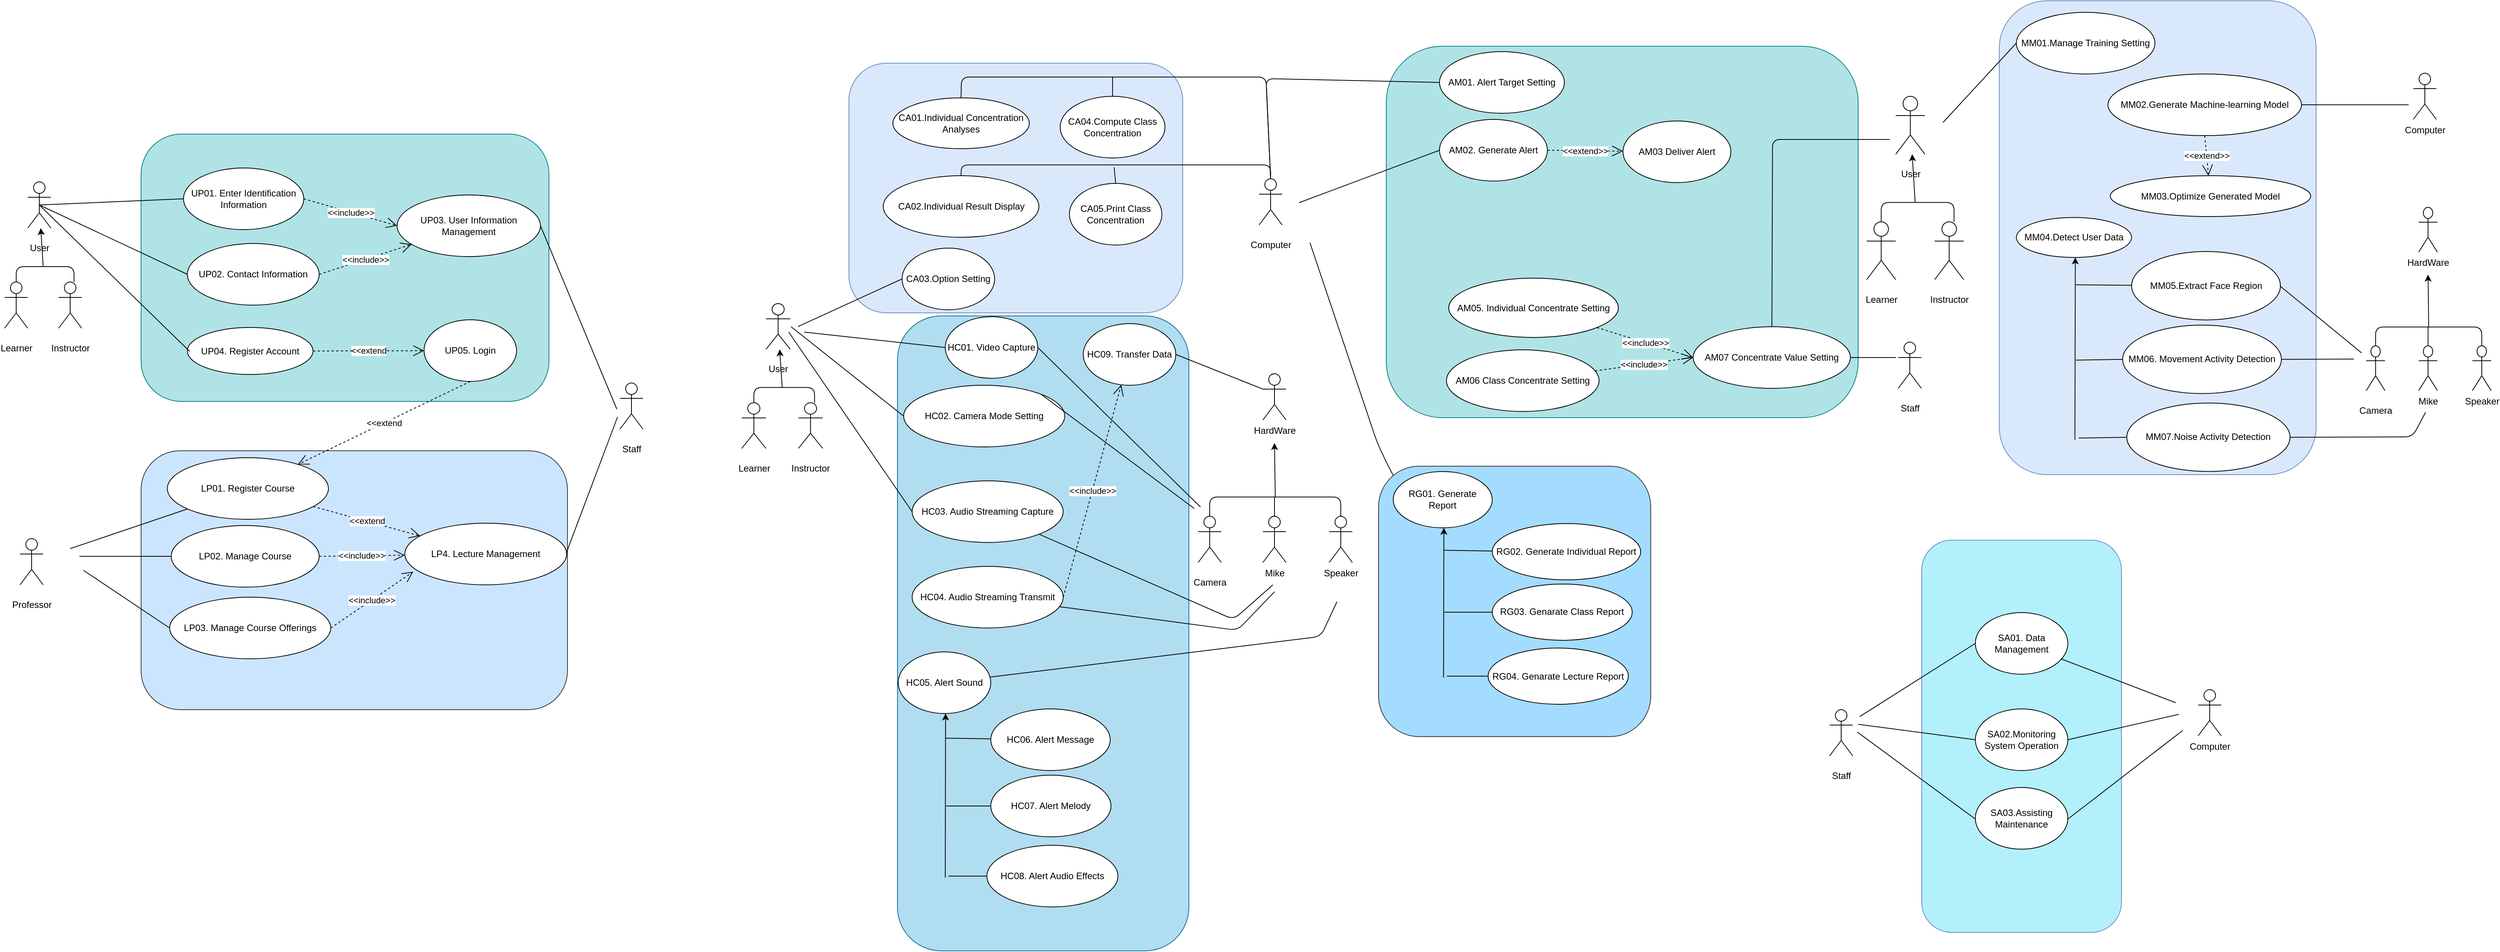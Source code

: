 <mxfile version="13.7.3" type="github">
  <diagram name="Page-1" id="2uesMoYBQppb85EzikAu">
    <mxGraphModel dx="1822" dy="1162" grid="0" gridSize="10" guides="1" tooltips="1" connect="1" arrows="1" fold="1" page="0" pageScale="1" pageWidth="827" pageHeight="1169" background="#ffffff" math="0" shadow="0">
      <root>
        <mxCell id="0" />
        <mxCell id="1" parent="0" />
        <mxCell id="w20aldvowWxWnugQQkji-21" value="" style="rounded=1;whiteSpace=wrap;html=1;strokeColor=#6c8ebf;fillColor=#B2F0FC;" parent="1" vertex="1">
          <mxGeometry x="2308.5" y="637" width="259" height="509" as="geometry" />
        </mxCell>
        <mxCell id="01HrcIv9IHzVNZrcpmlx-238" value="" style="rounded=1;whiteSpace=wrap;html=1;fillColor=#cce5ff;strokeColor=#36393d;" parent="1" vertex="1">
          <mxGeometry x="-1" y="521" width="553" height="336" as="geometry" />
        </mxCell>
        <mxCell id="01HrcIv9IHzVNZrcpmlx-237" value="" style="rounded=1;whiteSpace=wrap;html=1;fillColor=#b0e3e6;strokeColor=#0e8088;" parent="1" vertex="1">
          <mxGeometry x="-1" y="110" width="529" height="347" as="geometry" />
        </mxCell>
        <mxCell id="01HrcIv9IHzVNZrcpmlx-190" value="" style="rounded=1;whiteSpace=wrap;html=1;fillColor=#b0e3e6;strokeColor=#0e8088;" parent="1" vertex="1">
          <mxGeometry x="1614" y="-4" width="612" height="482" as="geometry" />
        </mxCell>
        <mxCell id="01HrcIv9IHzVNZrcpmlx-131" value="" style="rounded=1;whiteSpace=wrap;html=1;fillColor=#b1ddf0;strokeColor=#10739e;" parent="1" vertex="1">
          <mxGeometry x="980" y="346" width="378" height="824" as="geometry" />
        </mxCell>
        <mxCell id="01HrcIv9IHzVNZrcpmlx-130" value="" style="rounded=1;whiteSpace=wrap;html=1;fillColor=#dae8fc;strokeColor=#6c8ebf;" parent="1" vertex="1">
          <mxGeometry x="917" y="18" width="433" height="324" as="geometry" />
        </mxCell>
        <mxCell id="01HrcIv9IHzVNZrcpmlx-50" value="" style="group" parent="1" vertex="1" connectable="0">
          <mxGeometry x="-178" y="172" width="100" height="190" as="geometry" />
        </mxCell>
        <mxCell id="01HrcIv9IHzVNZrcpmlx-3" value="&lt;p&gt;Learner&lt;/p&gt;" style="shape=umlActor;verticalLabelPosition=bottom;verticalAlign=top;html=1;outlineConnect=0;" parent="01HrcIv9IHzVNZrcpmlx-50" vertex="1">
          <mxGeometry y="130" width="30" height="60" as="geometry" />
        </mxCell>
        <mxCell id="01HrcIv9IHzVNZrcpmlx-4" value="&lt;p&gt;Instructor&lt;/p&gt;" style="shape=umlActor;verticalLabelPosition=bottom;verticalAlign=top;html=1;outlineConnect=0;" parent="01HrcIv9IHzVNZrcpmlx-50" vertex="1">
          <mxGeometry x="70" y="130" width="30" height="60" as="geometry" />
        </mxCell>
        <mxCell id="01HrcIv9IHzVNZrcpmlx-43" value="&lt;p&gt;User&lt;br&gt;&lt;/p&gt;" style="shape=umlActor;verticalLabelPosition=bottom;verticalAlign=top;html=1;outlineConnect=0;" parent="01HrcIv9IHzVNZrcpmlx-50" vertex="1">
          <mxGeometry x="30" width="30" height="60" as="geometry" />
        </mxCell>
        <mxCell id="01HrcIv9IHzVNZrcpmlx-44" value="" style="endArrow=none;html=1;exitX=0.5;exitY=0;exitDx=0;exitDy=0;exitPerimeter=0;" parent="01HrcIv9IHzVNZrcpmlx-50" source="01HrcIv9IHzVNZrcpmlx-3" edge="1">
          <mxGeometry width="50" height="50" relative="1" as="geometry">
            <mxPoint x="340" y="190" as="sourcePoint" />
            <mxPoint x="90" y="130" as="targetPoint" />
            <Array as="points">
              <mxPoint x="15" y="110" />
              <mxPoint x="90" y="110" />
            </Array>
          </mxGeometry>
        </mxCell>
        <mxCell id="01HrcIv9IHzVNZrcpmlx-45" value="" style="endArrow=classic;html=1;" parent="01HrcIv9IHzVNZrcpmlx-50" target="01HrcIv9IHzVNZrcpmlx-43" edge="1">
          <mxGeometry width="50" height="50" relative="1" as="geometry">
            <mxPoint x="50" y="110" as="sourcePoint" />
            <mxPoint x="60" y="70" as="targetPoint" />
          </mxGeometry>
        </mxCell>
        <mxCell id="01HrcIv9IHzVNZrcpmlx-52" value="UP01. Enter Identification Information" style="ellipse;whiteSpace=wrap;html=1;" parent="1" vertex="1">
          <mxGeometry x="54" y="154" width="156" height="80" as="geometry" />
        </mxCell>
        <mxCell id="01HrcIv9IHzVNZrcpmlx-53" value="" style="endArrow=none;html=1;entryX=0;entryY=0.5;entryDx=0;entryDy=0;exitX=0.5;exitY=0.5;exitDx=0;exitDy=0;exitPerimeter=0;" parent="1" source="01HrcIv9IHzVNZrcpmlx-43" target="01HrcIv9IHzVNZrcpmlx-52" edge="1">
          <mxGeometry width="50" height="50" relative="1" as="geometry">
            <mxPoint x="-127" y="202" as="sourcePoint" />
            <mxPoint x="253" y="365" as="targetPoint" />
          </mxGeometry>
        </mxCell>
        <mxCell id="01HrcIv9IHzVNZrcpmlx-54" value="UP02. Contact Information" style="ellipse;whiteSpace=wrap;html=1;" parent="1" vertex="1">
          <mxGeometry x="59" y="252" width="171" height="80" as="geometry" />
        </mxCell>
        <mxCell id="01HrcIv9IHzVNZrcpmlx-55" value="UP04. Register Account" style="ellipse;whiteSpace=wrap;html=1;" parent="1" vertex="1">
          <mxGeometry x="59" y="361" width="163" height="61" as="geometry" />
        </mxCell>
        <mxCell id="01HrcIv9IHzVNZrcpmlx-56" value="UP03. User Information Management" style="ellipse;whiteSpace=wrap;html=1;" parent="1" vertex="1">
          <mxGeometry x="331" y="189" width="186" height="80" as="geometry" />
        </mxCell>
        <mxCell id="01HrcIv9IHzVNZrcpmlx-58" value="&amp;lt;&amp;lt;include&amp;gt;&amp;gt;" style="endArrow=open;endSize=12;dashed=1;html=1;entryX=0;entryY=0.5;entryDx=0;entryDy=0;exitX=1;exitY=0.5;exitDx=0;exitDy=0;" parent="1" source="01HrcIv9IHzVNZrcpmlx-52" target="01HrcIv9IHzVNZrcpmlx-56" edge="1">
          <mxGeometry width="160" relative="1" as="geometry">
            <mxPoint x="215" y="217" as="sourcePoint" />
            <mxPoint x="262" y="330" as="targetPoint" />
          </mxGeometry>
        </mxCell>
        <mxCell id="01HrcIv9IHzVNZrcpmlx-60" value="&amp;lt;&amp;lt;include&amp;gt;&amp;gt;" style="endArrow=open;endSize=12;dashed=1;html=1;exitX=1;exitY=0.5;exitDx=0;exitDy=0;" parent="1" source="01HrcIv9IHzVNZrcpmlx-54" target="01HrcIv9IHzVNZrcpmlx-56" edge="1">
          <mxGeometry width="160" relative="1" as="geometry">
            <mxPoint x="235" y="237" as="sourcePoint" />
            <mxPoint x="308" y="309" as="targetPoint" />
          </mxGeometry>
        </mxCell>
        <mxCell id="01HrcIv9IHzVNZrcpmlx-61" value="" style="endArrow=none;html=1;entryX=0;entryY=0.5;entryDx=0;entryDy=0;exitX=0.5;exitY=0.5;exitDx=0;exitDy=0;exitPerimeter=0;" parent="1" source="01HrcIv9IHzVNZrcpmlx-43" target="01HrcIv9IHzVNZrcpmlx-54" edge="1">
          <mxGeometry width="50" height="50" relative="1" as="geometry">
            <mxPoint x="-86" y="223" as="sourcePoint" />
            <mxPoint x="64" y="204" as="targetPoint" />
          </mxGeometry>
        </mxCell>
        <mxCell id="01HrcIv9IHzVNZrcpmlx-62" value="" style="endArrow=none;html=1;" parent="1" edge="1">
          <mxGeometry width="50" height="50" relative="1" as="geometry">
            <mxPoint x="-133" y="202" as="sourcePoint" />
            <mxPoint x="62" y="392" as="targetPoint" />
          </mxGeometry>
        </mxCell>
        <mxCell id="01HrcIv9IHzVNZrcpmlx-63" value="LP01. Register Course" style="ellipse;whiteSpace=wrap;html=1;" parent="1" vertex="1">
          <mxGeometry x="33" y="530" width="209" height="80" as="geometry" />
        </mxCell>
        <mxCell id="01HrcIv9IHzVNZrcpmlx-64" value="" style="endArrow=none;html=1;" parent="1" target="01HrcIv9IHzVNZrcpmlx-63" edge="1">
          <mxGeometry width="50" height="50" relative="1" as="geometry">
            <mxPoint x="-93" y="648" as="sourcePoint" />
            <mxPoint x="253" y="365" as="targetPoint" />
          </mxGeometry>
        </mxCell>
        <mxCell id="01HrcIv9IHzVNZrcpmlx-65" value="LP02. Manage Course" style="ellipse;whiteSpace=wrap;html=1;" parent="1" vertex="1">
          <mxGeometry x="38" y="618" width="192" height="80" as="geometry" />
        </mxCell>
        <mxCell id="01HrcIv9IHzVNZrcpmlx-66" value="LP03. Manage Course Offerings" style="ellipse;whiteSpace=wrap;html=1;" parent="1" vertex="1">
          <mxGeometry x="36" y="711" width="209" height="80" as="geometry" />
        </mxCell>
        <mxCell id="01HrcIv9IHzVNZrcpmlx-67" value="LP4. Lecture Management" style="ellipse;whiteSpace=wrap;html=1;" parent="1" vertex="1">
          <mxGeometry x="341" y="615" width="210" height="80" as="geometry" />
        </mxCell>
        <mxCell id="01HrcIv9IHzVNZrcpmlx-70" value="&amp;lt;&amp;lt;include&amp;gt;&amp;gt;" style="endArrow=open;endSize=12;dashed=1;html=1;exitX=1;exitY=0.5;exitDx=0;exitDy=0;" parent="1" source="01HrcIv9IHzVNZrcpmlx-65" target="01HrcIv9IHzVNZrcpmlx-67" edge="1">
          <mxGeometry width="160" relative="1" as="geometry">
            <mxPoint x="252" y="580" as="sourcePoint" />
            <mxPoint x="337.386" y="629.559" as="targetPoint" />
          </mxGeometry>
        </mxCell>
        <mxCell id="01HrcIv9IHzVNZrcpmlx-71" value="&amp;lt;&amp;lt;include&amp;gt;&amp;gt;" style="endArrow=open;endSize=12;dashed=1;html=1;exitX=1;exitY=0.5;exitDx=0;exitDy=0;entryX=0.052;entryY=0.788;entryDx=0;entryDy=0;entryPerimeter=0;" parent="1" source="01HrcIv9IHzVNZrcpmlx-66" target="01HrcIv9IHzVNZrcpmlx-67" edge="1">
          <mxGeometry width="160" relative="1" as="geometry">
            <mxPoint x="240" y="668" as="sourcePoint" />
            <mxPoint x="290.374" y="666.375" as="targetPoint" />
          </mxGeometry>
        </mxCell>
        <mxCell id="01HrcIv9IHzVNZrcpmlx-72" value="" style="endArrow=none;html=1;entryX=0;entryY=0.5;entryDx=0;entryDy=0;" parent="1" target="01HrcIv9IHzVNZrcpmlx-65" edge="1">
          <mxGeometry width="50" height="50" relative="1" as="geometry">
            <mxPoint x="-81" y="658" as="sourcePoint" />
            <mxPoint x="111.245" y="542.484" as="targetPoint" />
          </mxGeometry>
        </mxCell>
        <mxCell id="01HrcIv9IHzVNZrcpmlx-73" value="" style="endArrow=none;html=1;entryX=0;entryY=0.5;entryDx=0;entryDy=0;" parent="1" target="01HrcIv9IHzVNZrcpmlx-66" edge="1">
          <mxGeometry width="50" height="50" relative="1" as="geometry">
            <mxPoint x="-76" y="676" as="sourcePoint" />
            <mxPoint x="48" y="668" as="targetPoint" />
          </mxGeometry>
        </mxCell>
        <mxCell id="01HrcIv9IHzVNZrcpmlx-75" value="HC01. Video Capture" style="ellipse;whiteSpace=wrap;html=1;" parent="1" vertex="1">
          <mxGeometry x="1042" y="347" width="120" height="80" as="geometry" />
        </mxCell>
        <mxCell id="01HrcIv9IHzVNZrcpmlx-76" value="HC02. Camera Mode Setting" style="ellipse;whiteSpace=wrap;html=1;" parent="1" vertex="1">
          <mxGeometry x="988" y="436" width="209" height="80" as="geometry" />
        </mxCell>
        <mxCell id="01HrcIv9IHzVNZrcpmlx-77" value="" style="endArrow=none;html=1;exitX=1;exitY=0.5;exitDx=0;exitDy=0;" parent="1" source="01HrcIv9IHzVNZrcpmlx-75" edge="1">
          <mxGeometry width="50" height="50" relative="1" as="geometry">
            <mxPoint x="767" y="543" as="sourcePoint" />
            <mxPoint x="1373" y="594" as="targetPoint" />
          </mxGeometry>
        </mxCell>
        <mxCell id="01HrcIv9IHzVNZrcpmlx-78" value="" style="endArrow=none;html=1;exitX=0;exitY=0.5;exitDx=0;exitDy=0;" parent="1" source="01HrcIv9IHzVNZrcpmlx-76" edge="1">
          <mxGeometry width="50" height="50" relative="1" as="geometry">
            <mxPoint x="1347" y="632.85" as="sourcePoint" />
            <mxPoint x="842" y="360" as="targetPoint" />
          </mxGeometry>
        </mxCell>
        <mxCell id="01HrcIv9IHzVNZrcpmlx-79" value="HC03. Audio Streaming Capture" style="ellipse;whiteSpace=wrap;html=1;" parent="1" vertex="1">
          <mxGeometry x="999" y="560" width="196" height="80" as="geometry" />
        </mxCell>
        <mxCell id="01HrcIv9IHzVNZrcpmlx-80" value="HC04. Audio Streaming Transmit" style="ellipse;whiteSpace=wrap;html=1;" parent="1" vertex="1">
          <mxGeometry x="999" y="671" width="196" height="80" as="geometry" />
        </mxCell>
        <mxCell id="01HrcIv9IHzVNZrcpmlx-81" value="" style="endArrow=none;html=1;" parent="1" source="01HrcIv9IHzVNZrcpmlx-79" edge="1">
          <mxGeometry width="50" height="50" relative="1" as="geometry">
            <mxPoint x="767" y="543" as="sourcePoint" />
            <mxPoint x="1467" y="695" as="targetPoint" />
            <Array as="points">
              <mxPoint x="1416" y="740" />
            </Array>
          </mxGeometry>
        </mxCell>
        <mxCell id="01HrcIv9IHzVNZrcpmlx-82" value="" style="endArrow=none;html=1;" parent="1" source="01HrcIv9IHzVNZrcpmlx-80" edge="1">
          <mxGeometry width="50" height="50" relative="1" as="geometry">
            <mxPoint x="767" y="543" as="sourcePoint" />
            <mxPoint x="1469" y="704" as="targetPoint" />
            <Array as="points">
              <mxPoint x="1421" y="754" />
            </Array>
          </mxGeometry>
        </mxCell>
        <mxCell id="01HrcIv9IHzVNZrcpmlx-92" value="" style="group" parent="1" vertex="1" connectable="0">
          <mxGeometry x="981" y="782" width="285" height="331" as="geometry" />
        </mxCell>
        <mxCell id="01HrcIv9IHzVNZrcpmlx-83" value="HC06. Alert Message" style="ellipse;whiteSpace=wrap;html=1;" parent="01HrcIv9IHzVNZrcpmlx-92" vertex="1">
          <mxGeometry x="120" y="74" width="155" height="80" as="geometry" />
        </mxCell>
        <mxCell id="01HrcIv9IHzVNZrcpmlx-84" value="HC07. Alert Melody" style="ellipse;whiteSpace=wrap;html=1;" parent="01HrcIv9IHzVNZrcpmlx-92" vertex="1">
          <mxGeometry x="120" y="160" width="156" height="80" as="geometry" />
        </mxCell>
        <mxCell id="01HrcIv9IHzVNZrcpmlx-85" value="HC08. Alert Audio Effects" style="ellipse;whiteSpace=wrap;html=1;" parent="01HrcIv9IHzVNZrcpmlx-92" vertex="1">
          <mxGeometry x="115" y="251" width="170" height="80" as="geometry" />
        </mxCell>
        <mxCell id="01HrcIv9IHzVNZrcpmlx-91" value="" style="group" parent="01HrcIv9IHzVNZrcpmlx-92" vertex="1" connectable="0">
          <mxGeometry width="120" height="293" as="geometry" />
        </mxCell>
        <mxCell id="01HrcIv9IHzVNZrcpmlx-86" value="HC05. Alert Sound" style="ellipse;whiteSpace=wrap;html=1;" parent="01HrcIv9IHzVNZrcpmlx-91" vertex="1">
          <mxGeometry width="120" height="80" as="geometry" />
        </mxCell>
        <mxCell id="01HrcIv9IHzVNZrcpmlx-87" value="" style="endArrow=classic;html=1;" parent="01HrcIv9IHzVNZrcpmlx-91" edge="1">
          <mxGeometry width="50" height="50" relative="1" as="geometry">
            <mxPoint x="61" y="293" as="sourcePoint" />
            <mxPoint x="61.423" y="79.989" as="targetPoint" />
          </mxGeometry>
        </mxCell>
        <mxCell id="01HrcIv9IHzVNZrcpmlx-88" value="" style="endArrow=none;html=1;" parent="01HrcIv9IHzVNZrcpmlx-91" target="01HrcIv9IHzVNZrcpmlx-83" edge="1">
          <mxGeometry width="50" height="50" relative="1" as="geometry">
            <mxPoint x="62" y="112" as="sourcePoint" />
            <mxPoint x="85" y="15" as="targetPoint" />
          </mxGeometry>
        </mxCell>
        <mxCell id="01HrcIv9IHzVNZrcpmlx-89" value="" style="endArrow=none;html=1;entryX=0;entryY=0.5;entryDx=0;entryDy=0;" parent="01HrcIv9IHzVNZrcpmlx-91" target="01HrcIv9IHzVNZrcpmlx-84" edge="1">
          <mxGeometry width="50" height="50" relative="1" as="geometry">
            <mxPoint x="62" y="200" as="sourcePoint" />
            <mxPoint x="130.019" y="122.983" as="targetPoint" />
          </mxGeometry>
        </mxCell>
        <mxCell id="01HrcIv9IHzVNZrcpmlx-90" value="" style="endArrow=none;html=1;entryX=0;entryY=0.5;entryDx=0;entryDy=0;" parent="01HrcIv9IHzVNZrcpmlx-91" target="01HrcIv9IHzVNZrcpmlx-85" edge="1">
          <mxGeometry width="50" height="50" relative="1" as="geometry">
            <mxPoint x="65" y="291" as="sourcePoint" />
            <mxPoint x="130" y="210" as="targetPoint" />
          </mxGeometry>
        </mxCell>
        <mxCell id="01HrcIv9IHzVNZrcpmlx-93" value="" style="endArrow=none;html=1;" parent="1" source="01HrcIv9IHzVNZrcpmlx-86" edge="1">
          <mxGeometry width="50" height="50" relative="1" as="geometry">
            <mxPoint x="1151.396" y="682.973" as="sourcePoint" />
            <mxPoint x="1550" y="717" as="targetPoint" />
            <Array as="points">
              <mxPoint x="1529" y="762" />
            </Array>
          </mxGeometry>
        </mxCell>
        <mxCell id="01HrcIv9IHzVNZrcpmlx-112" value="" style="group" parent="1" vertex="1" connectable="0">
          <mxGeometry x="778" y="330" width="105" height="188" as="geometry" />
        </mxCell>
        <mxCell id="01HrcIv9IHzVNZrcpmlx-113" value="&lt;p&gt;Learner&lt;br&gt;&lt;/p&gt;" style="shape=umlActor;verticalLabelPosition=bottom;verticalAlign=top;html=1;outlineConnect=0;" parent="01HrcIv9IHzVNZrcpmlx-112" vertex="1">
          <mxGeometry y="128.632" width="31.5" height="59.368" as="geometry" />
        </mxCell>
        <mxCell id="01HrcIv9IHzVNZrcpmlx-114" value="&lt;p&gt;Instructor&lt;br&gt;&lt;/p&gt;" style="shape=umlActor;verticalLabelPosition=bottom;verticalAlign=top;html=1;outlineConnect=0;" parent="01HrcIv9IHzVNZrcpmlx-112" vertex="1">
          <mxGeometry x="73.5" y="128.632" width="31.5" height="59.368" as="geometry" />
        </mxCell>
        <mxCell id="01HrcIv9IHzVNZrcpmlx-115" value="&lt;p&gt;User&lt;br&gt;&lt;/p&gt;" style="shape=umlActor;verticalLabelPosition=bottom;verticalAlign=top;html=1;outlineConnect=0;" parent="01HrcIv9IHzVNZrcpmlx-112" vertex="1">
          <mxGeometry x="31.5" width="31.5" height="59.368" as="geometry" />
        </mxCell>
        <mxCell id="01HrcIv9IHzVNZrcpmlx-116" value="" style="endArrow=none;html=1;exitX=0.5;exitY=0;exitDx=0;exitDy=0;exitPerimeter=0;" parent="01HrcIv9IHzVNZrcpmlx-112" source="01HrcIv9IHzVNZrcpmlx-113" edge="1">
          <mxGeometry width="50" height="50" relative="1" as="geometry">
            <mxPoint x="357.0" y="188" as="sourcePoint" />
            <mxPoint x="94.5" y="128.632" as="targetPoint" />
            <Array as="points">
              <mxPoint x="15.75" y="108.842" />
              <mxPoint x="94.5" y="108.842" />
            </Array>
          </mxGeometry>
        </mxCell>
        <mxCell id="01HrcIv9IHzVNZrcpmlx-117" value="" style="endArrow=classic;html=1;" parent="01HrcIv9IHzVNZrcpmlx-112" target="01HrcIv9IHzVNZrcpmlx-115" edge="1">
          <mxGeometry width="50" height="50" relative="1" as="geometry">
            <mxPoint x="52.5" y="108.842" as="sourcePoint" />
            <mxPoint x="63" y="69.263" as="targetPoint" />
          </mxGeometry>
        </mxCell>
        <mxCell id="01HrcIv9IHzVNZrcpmlx-118" value="" style="endArrow=none;html=1;exitX=0;exitY=0.5;exitDx=0;exitDy=0;" parent="1" source="01HrcIv9IHzVNZrcpmlx-75" edge="1">
          <mxGeometry width="50" height="50" relative="1" as="geometry">
            <mxPoint x="998" y="486" as="sourcePoint" />
            <mxPoint x="859" y="367" as="targetPoint" />
          </mxGeometry>
        </mxCell>
        <mxCell id="01HrcIv9IHzVNZrcpmlx-119" value="" style="endArrow=none;html=1;exitX=1;exitY=0;exitDx=0;exitDy=0;" parent="1" source="01HrcIv9IHzVNZrcpmlx-76" edge="1">
          <mxGeometry width="50" height="50" relative="1" as="geometry">
            <mxPoint x="998" y="486" as="sourcePoint" />
            <mxPoint x="1365" y="596" as="targetPoint" />
          </mxGeometry>
        </mxCell>
        <mxCell id="01HrcIv9IHzVNZrcpmlx-120" value="" style="endArrow=none;html=1;exitX=0;exitY=0.5;exitDx=0;exitDy=0;" parent="1" source="01HrcIv9IHzVNZrcpmlx-79" edge="1">
          <mxGeometry width="50" height="50" relative="1" as="geometry">
            <mxPoint x="998" y="486" as="sourcePoint" />
            <mxPoint x="839" y="367" as="targetPoint" />
          </mxGeometry>
        </mxCell>
        <mxCell id="01HrcIv9IHzVNZrcpmlx-122" value="CA01.Individual Concentration Analyses" style="ellipse;whiteSpace=wrap;html=1;" parent="1" vertex="1">
          <mxGeometry x="974" y="63" width="177" height="66" as="geometry" />
        </mxCell>
        <mxCell id="01HrcIv9IHzVNZrcpmlx-123" value="CA02.Individual Result Display" style="ellipse;whiteSpace=wrap;html=1;" parent="1" vertex="1">
          <mxGeometry x="961.5" y="164" width="202" height="80" as="geometry" />
        </mxCell>
        <mxCell id="01HrcIv9IHzVNZrcpmlx-126" value="CA03.Option Setting" style="ellipse;whiteSpace=wrap;html=1;" parent="1" vertex="1">
          <mxGeometry x="986" y="258" width="120" height="80" as="geometry" />
        </mxCell>
        <mxCell id="01HrcIv9IHzVNZrcpmlx-127" value="" style="endArrow=none;html=1;exitX=0;exitY=0.5;exitDx=0;exitDy=0;entryX=1;entryY=0.333;entryDx=0;entryDy=0;entryPerimeter=0;" parent="1" source="01HrcIv9IHzVNZrcpmlx-126" edge="1">
          <mxGeometry width="50" height="50" relative="1" as="geometry">
            <mxPoint x="1052" y="397" as="sourcePoint" />
            <mxPoint x="851" y="359.789" as="targetPoint" />
          </mxGeometry>
        </mxCell>
        <mxCell id="01HrcIv9IHzVNZrcpmlx-128" value="" style="endArrow=none;html=1;exitX=0.5;exitY=0;exitDx=0;exitDy=0;entryX=0.5;entryY=0;entryDx=0;entryDy=0;entryPerimeter=0;" parent="1" source="01HrcIv9IHzVNZrcpmlx-122" target="01HrcIv9IHzVNZrcpmlx-277" edge="1">
          <mxGeometry width="50" height="50" relative="1" as="geometry">
            <mxPoint x="1173" y="446" as="sourcePoint" />
            <mxPoint x="1223" y="396" as="targetPoint" />
            <Array as="points">
              <mxPoint x="1063" y="36" />
              <mxPoint x="1458" y="36" />
            </Array>
          </mxGeometry>
        </mxCell>
        <mxCell id="01HrcIv9IHzVNZrcpmlx-129" value="" style="endArrow=none;html=1;exitX=0.5;exitY=0;exitDx=0;exitDy=0;entryX=0.5;entryY=0;entryDx=0;entryDy=0;entryPerimeter=0;" parent="1" source="01HrcIv9IHzVNZrcpmlx-123" target="01HrcIv9IHzVNZrcpmlx-277" edge="1">
          <mxGeometry width="50" height="50" relative="1" as="geometry">
            <mxPoint x="1231" y="134" as="sourcePoint" />
            <mxPoint x="1416" y="192" as="targetPoint" />
            <Array as="points">
              <mxPoint x="1063" y="150" />
              <mxPoint x="1464" y="150" />
            </Array>
          </mxGeometry>
        </mxCell>
        <mxCell id="01HrcIv9IHzVNZrcpmlx-132" value="CA04.Compute Class Concentration" style="ellipse;whiteSpace=wrap;html=1;" parent="1" vertex="1">
          <mxGeometry x="1191" y="61" width="136" height="80" as="geometry" />
        </mxCell>
        <mxCell id="01HrcIv9IHzVNZrcpmlx-133" value="CA05.Print Class Concentration" style="ellipse;whiteSpace=wrap;html=1;" parent="1" vertex="1">
          <mxGeometry x="1203" y="174" width="120" height="80" as="geometry" />
        </mxCell>
        <mxCell id="01HrcIv9IHzVNZrcpmlx-134" value="" style="endArrow=none;html=1;exitX=0.5;exitY=0;exitDx=0;exitDy=0;" parent="1" source="01HrcIv9IHzVNZrcpmlx-133" edge="1">
          <mxGeometry width="50" height="50" relative="1" as="geometry">
            <mxPoint x="1206.5" y="210" as="sourcePoint" />
            <mxPoint x="1261" y="153" as="targetPoint" />
            <Array as="points" />
          </mxGeometry>
        </mxCell>
        <mxCell id="01HrcIv9IHzVNZrcpmlx-136" value="" style="endArrow=none;html=1;" parent="1" source="01HrcIv9IHzVNZrcpmlx-132" edge="1">
          <mxGeometry width="50" height="50" relative="1" as="geometry">
            <mxPoint x="1192" y="390" as="sourcePoint" />
            <mxPoint x="1259" y="36" as="targetPoint" />
          </mxGeometry>
        </mxCell>
        <mxCell id="01HrcIv9IHzVNZrcpmlx-174" value="" style="endArrow=none;html=1;entryX=0.093;entryY=0.37;entryDx=0;entryDy=0;entryPerimeter=0;" parent="1" target="01HrcIv9IHzVNZrcpmlx-166" edge="1">
          <mxGeometry width="50" height="50" relative="1" as="geometry">
            <mxPoint x="1515" y="251" as="sourcePoint" />
            <mxPoint x="1575" y="245" as="targetPoint" />
            <Array as="points">
              <mxPoint x="1602" y="510" />
              <mxPoint x="1616" y="540" />
            </Array>
          </mxGeometry>
        </mxCell>
        <mxCell id="01HrcIv9IHzVNZrcpmlx-176" value="AM01. Alert Target Setting" style="ellipse;whiteSpace=wrap;html=1;fillColor=#FFFFFF;" parent="1" vertex="1">
          <mxGeometry x="1683" y="3" width="162" height="80" as="geometry" />
        </mxCell>
        <mxCell id="01HrcIv9IHzVNZrcpmlx-177" value="AM05. Individual Concentrate Setting" style="ellipse;whiteSpace=wrap;html=1;fillColor=#FFFFFF;" parent="1" vertex="1">
          <mxGeometry x="1695" y="297" width="220" height="77" as="geometry" />
        </mxCell>
        <mxCell id="01HrcIv9IHzVNZrcpmlx-178" value="AM06 Class Concentrate Setting" style="ellipse;whiteSpace=wrap;html=1;fillColor=#FFFFFF;" parent="1" vertex="1">
          <mxGeometry x="1692" y="390" width="198" height="80" as="geometry" />
        </mxCell>
        <mxCell id="01HrcIv9IHzVNZrcpmlx-179" value="AM07 Concentrate Value Setting" style="ellipse;whiteSpace=wrap;html=1;fillColor=#FFFFFF;" parent="1" vertex="1">
          <mxGeometry x="2012" y="360" width="204" height="80" as="geometry" />
        </mxCell>
        <mxCell id="01HrcIv9IHzVNZrcpmlx-180" value="&amp;lt;&amp;lt;include&amp;gt;&amp;gt;" style="endArrow=open;endSize=12;dashed=1;html=1;entryX=0;entryY=0.5;entryDx=0;entryDy=0;" parent="1" source="01HrcIv9IHzVNZrcpmlx-177" target="01HrcIv9IHzVNZrcpmlx-179" edge="1">
          <mxGeometry width="160" relative="1" as="geometry">
            <mxPoint x="2423" y="157" as="sourcePoint" />
            <mxPoint x="2544" y="192" as="targetPoint" />
          </mxGeometry>
        </mxCell>
        <mxCell id="01HrcIv9IHzVNZrcpmlx-181" value="&amp;lt;&amp;lt;include&amp;gt;&amp;gt;" style="endArrow=open;endSize=12;dashed=1;html=1;entryX=0;entryY=0.5;entryDx=0;entryDy=0;" parent="1" source="01HrcIv9IHzVNZrcpmlx-178" target="01HrcIv9IHzVNZrcpmlx-179" edge="1">
          <mxGeometry width="160" relative="1" as="geometry">
            <mxPoint x="1904.842" y="194.131" as="sourcePoint" />
            <mxPoint x="1965" y="211" as="targetPoint" />
          </mxGeometry>
        </mxCell>
        <mxCell id="01HrcIv9IHzVNZrcpmlx-182" value="AM02. Generate Alert" style="ellipse;whiteSpace=wrap;html=1;fillColor=#FFFFFF;" parent="1" vertex="1">
          <mxGeometry x="1683" y="91" width="140" height="80" as="geometry" />
        </mxCell>
        <mxCell id="01HrcIv9IHzVNZrcpmlx-183" value="AM03 Deliver Alert" style="ellipse;whiteSpace=wrap;html=1;fillColor=#FFFFFF;" parent="1" vertex="1">
          <mxGeometry x="1921" y="93" width="140" height="80" as="geometry" />
        </mxCell>
        <mxCell id="01HrcIv9IHzVNZrcpmlx-184" value="" style="group" parent="1" vertex="1" connectable="0">
          <mxGeometry x="2237" y="61" width="126" height="238" as="geometry" />
        </mxCell>
        <mxCell id="01HrcIv9IHzVNZrcpmlx-185" value="&lt;p&gt;Learner&lt;br&gt;&lt;/p&gt;" style="shape=umlActor;verticalLabelPosition=bottom;verticalAlign=top;html=1;outlineConnect=0;" parent="01HrcIv9IHzVNZrcpmlx-184" vertex="1">
          <mxGeometry y="162.842" width="37.8" height="75.158" as="geometry" />
        </mxCell>
        <mxCell id="01HrcIv9IHzVNZrcpmlx-186" value="&lt;p&gt;Instructor&lt;br&gt;&lt;/p&gt;" style="shape=umlActor;verticalLabelPosition=bottom;verticalAlign=top;html=1;outlineConnect=0;" parent="01HrcIv9IHzVNZrcpmlx-184" vertex="1">
          <mxGeometry x="88.2" y="162.842" width="37.8" height="75.158" as="geometry" />
        </mxCell>
        <mxCell id="01HrcIv9IHzVNZrcpmlx-187" value="&lt;p&gt;User&lt;br&gt;&lt;/p&gt;" style="shape=umlActor;verticalLabelPosition=bottom;verticalAlign=top;html=1;outlineConnect=0;" parent="01HrcIv9IHzVNZrcpmlx-184" vertex="1">
          <mxGeometry x="37.8" width="37.8" height="75.158" as="geometry" />
        </mxCell>
        <mxCell id="01HrcIv9IHzVNZrcpmlx-188" value="" style="endArrow=none;html=1;exitX=0.5;exitY=0;exitDx=0;exitDy=0;exitPerimeter=0;" parent="01HrcIv9IHzVNZrcpmlx-184" source="01HrcIv9IHzVNZrcpmlx-185" edge="1">
          <mxGeometry width="50" height="50" relative="1" as="geometry">
            <mxPoint x="428.4" y="238.0" as="sourcePoint" />
            <mxPoint x="113.4" y="162.842" as="targetPoint" />
            <Array as="points">
              <mxPoint x="18.9" y="137.789" />
              <mxPoint x="113.4" y="137.789" />
            </Array>
          </mxGeometry>
        </mxCell>
        <mxCell id="01HrcIv9IHzVNZrcpmlx-189" value="" style="endArrow=classic;html=1;" parent="01HrcIv9IHzVNZrcpmlx-184" target="01HrcIv9IHzVNZrcpmlx-187" edge="1">
          <mxGeometry width="50" height="50" relative="1" as="geometry">
            <mxPoint x="63" y="137.789" as="sourcePoint" />
            <mxPoint x="75.6" y="87.684" as="targetPoint" />
          </mxGeometry>
        </mxCell>
        <mxCell id="01HrcIv9IHzVNZrcpmlx-193" value="" style="endArrow=none;html=1;entryX=0;entryY=0.5;entryDx=0;entryDy=0;exitX=0.5;exitY=0;exitDx=0;exitDy=0;exitPerimeter=0;" parent="1" source="01HrcIv9IHzVNZrcpmlx-277" target="01HrcIv9IHzVNZrcpmlx-176" edge="1">
          <mxGeometry width="50" height="50" relative="1" as="geometry">
            <mxPoint x="1471" y="153" as="sourcePoint" />
            <mxPoint x="2279" y="105" as="targetPoint" />
            <Array as="points">
              <mxPoint x="1458" y="38" />
            </Array>
          </mxGeometry>
        </mxCell>
        <mxCell id="01HrcIv9IHzVNZrcpmlx-194" value="" style="endArrow=none;html=1;" parent="1" source="01HrcIv9IHzVNZrcpmlx-179" edge="1">
          <mxGeometry width="50" height="50" relative="1" as="geometry">
            <mxPoint x="2115" y="170" as="sourcePoint" />
            <mxPoint x="2267" y="117" as="targetPoint" />
            <Array as="points">
              <mxPoint x="2115" y="117" />
            </Array>
          </mxGeometry>
        </mxCell>
        <mxCell id="01HrcIv9IHzVNZrcpmlx-196" value="" style="group" parent="1" vertex="1" connectable="0">
          <mxGeometry x="2430" y="32" width="390" height="520" as="geometry" />
        </mxCell>
        <mxCell id="01HrcIv9IHzVNZrcpmlx-197" value="" style="rounded=1;whiteSpace=wrap;html=1;strokeColor=#6c8ebf;fillColor=#dae8fc;" parent="01HrcIv9IHzVNZrcpmlx-196" vertex="1">
          <mxGeometry x="-20.96" y="-95" width="410.96" height="615" as="geometry" />
        </mxCell>
        <mxCell id="01HrcIv9IHzVNZrcpmlx-199" value="MM06. Movement Activity Detection" style="ellipse;whiteSpace=wrap;html=1;" parent="01HrcIv9IHzVNZrcpmlx-196" vertex="1">
          <mxGeometry x="139" y="325.93" width="206.03" height="88.86" as="geometry" />
        </mxCell>
        <mxCell id="01HrcIv9IHzVNZrcpmlx-200" value="MM07.Noise Activity Detection" style="ellipse;whiteSpace=wrap;html=1;" parent="01HrcIv9IHzVNZrcpmlx-196" vertex="1">
          <mxGeometry x="144.44" y="427.011" width="211.799" height="88.859" as="geometry" />
        </mxCell>
        <mxCell id="01HrcIv9IHzVNZrcpmlx-201" value="" style="group" parent="01HrcIv9IHzVNZrcpmlx-196" vertex="1" connectable="0">
          <mxGeometry x="1.164" y="149.217" width="381.851" height="402.957" as="geometry" />
        </mxCell>
        <mxCell id="01HrcIv9IHzVNZrcpmlx-202" value="MM04.Detect User Data" style="ellipse;whiteSpace=wrap;html=1;" parent="01HrcIv9IHzVNZrcpmlx-201" vertex="1">
          <mxGeometry y="37" width="149.51" height="51.86" as="geometry" />
        </mxCell>
        <mxCell id="01HrcIv9IHzVNZrcpmlx-203" value="" style="endArrow=classic;html=1;" parent="01HrcIv9IHzVNZrcpmlx-201" edge="1">
          <mxGeometry width="50" height="50" relative="1" as="geometry">
            <mxPoint x="75.998" y="325.444" as="sourcePoint" />
            <mxPoint x="76.525" y="88.846" as="targetPoint" />
          </mxGeometry>
        </mxCell>
        <mxCell id="01HrcIv9IHzVNZrcpmlx-204" value="" style="endArrow=none;html=1;" parent="01HrcIv9IHzVNZrcpmlx-201" target="01HrcIv9IHzVNZrcpmlx-198" edge="1">
          <mxGeometry width="50" height="50" relative="1" as="geometry">
            <mxPoint x="77.244" y="124.402" as="sourcePoint" />
            <mxPoint x="105.899" y="16.661" as="targetPoint" />
          </mxGeometry>
        </mxCell>
        <mxCell id="01HrcIv9IHzVNZrcpmlx-205" value="" style="endArrow=none;html=1;entryX=0;entryY=0.5;entryDx=0;entryDy=0;" parent="01HrcIv9IHzVNZrcpmlx-201" target="01HrcIv9IHzVNZrcpmlx-199" edge="1">
          <mxGeometry width="50" height="50" relative="1" as="geometry">
            <mxPoint x="77.244" y="222.146" as="sourcePoint" />
            <mxPoint x="161.988" y="136.602" as="targetPoint" />
          </mxGeometry>
        </mxCell>
        <mxCell id="01HrcIv9IHzVNZrcpmlx-206" value="" style="endArrow=none;html=1;entryX=0;entryY=0.5;entryDx=0;entryDy=0;" parent="01HrcIv9IHzVNZrcpmlx-201" target="01HrcIv9IHzVNZrcpmlx-200" edge="1">
          <mxGeometry width="50" height="50" relative="1" as="geometry">
            <mxPoint x="80.982" y="323.223" as="sourcePoint" />
            <mxPoint x="161.964" y="233.254" as="targetPoint" />
          </mxGeometry>
        </mxCell>
        <mxCell id="01HrcIv9IHzVNZrcpmlx-208" value="MM01.Manage Training Setting" style="ellipse;whiteSpace=wrap;html=1;fillColor=#FFFFFF;" parent="01HrcIv9IHzVNZrcpmlx-196" vertex="1">
          <mxGeometry x="1.16" y="-80" width="179.84" height="80" as="geometry" />
        </mxCell>
        <mxCell id="01HrcIv9IHzVNZrcpmlx-209" value="MM02.Generate Machine-learning Model" style="ellipse;whiteSpace=wrap;html=1;fillColor=#FFFFFF;" parent="01HrcIv9IHzVNZrcpmlx-196" vertex="1">
          <mxGeometry x="120" width="251.01" height="80" as="geometry" />
        </mxCell>
        <mxCell id="01HrcIv9IHzVNZrcpmlx-210" value="MM03.Optimize Generated Model" style="ellipse;whiteSpace=wrap;html=1;fillColor=#FFFFFF;" parent="01HrcIv9IHzVNZrcpmlx-196" vertex="1">
          <mxGeometry x="123" y="132" width="260.01" height="53" as="geometry" />
        </mxCell>
        <mxCell id="01HrcIv9IHzVNZrcpmlx-295" value="&amp;lt;&amp;lt;extend&amp;gt;&amp;gt;" style="endArrow=open;endSize=12;dashed=1;html=1;exitX=0.5;exitY=1;exitDx=0;exitDy=0;" parent="01HrcIv9IHzVNZrcpmlx-196" source="01HrcIv9IHzVNZrcpmlx-209" target="01HrcIv9IHzVNZrcpmlx-210" edge="1">
          <mxGeometry width="160" relative="1" as="geometry">
            <mxPoint x="-597" y="109" as="sourcePoint" />
            <mxPoint x="-498.985" y="110.167" as="targetPoint" />
          </mxGeometry>
        </mxCell>
        <mxCell id="01HrcIv9IHzVNZrcpmlx-198" value="MM05.Extract Face Region" style="ellipse;whiteSpace=wrap;html=1;" parent="01HrcIv9IHzVNZrcpmlx-196" vertex="1">
          <mxGeometry x="150.669" y="230.412" width="193.111" height="88.859" as="geometry" />
        </mxCell>
        <mxCell id="01HrcIv9IHzVNZrcpmlx-220" value="" style="group" parent="1" vertex="1" connectable="0">
          <mxGeometry x="2885" y="205" width="162" height="238" as="geometry" />
        </mxCell>
        <mxCell id="01HrcIv9IHzVNZrcpmlx-221" value="Speaker" style="shape=umlActor;verticalLabelPosition=bottom;verticalAlign=top;html=1;outlineConnect=0;" parent="01HrcIv9IHzVNZrcpmlx-220" vertex="1">
          <mxGeometry x="137.7" y="179.714" width="24.3" height="58.286" as="geometry" />
        </mxCell>
        <mxCell id="01HrcIv9IHzVNZrcpmlx-222" value="Mike" style="shape=umlActor;verticalLabelPosition=bottom;verticalAlign=top;html=1;outlineConnect=0;" parent="01HrcIv9IHzVNZrcpmlx-220" vertex="1">
          <mxGeometry x="68.04" y="179.714" width="24.3" height="58.286" as="geometry" />
        </mxCell>
        <mxCell id="01HrcIv9IHzVNZrcpmlx-223" value="&lt;p&gt;Camera&lt;/p&gt;" style="shape=umlActor;verticalLabelPosition=bottom;verticalAlign=top;html=1;outlineConnect=0;" parent="01HrcIv9IHzVNZrcpmlx-220" vertex="1">
          <mxGeometry y="179.714" width="24.3" height="58.286" as="geometry" />
        </mxCell>
        <mxCell id="01HrcIv9IHzVNZrcpmlx-224" value="HardWare" style="shape=umlActor;verticalLabelPosition=bottom;verticalAlign=top;html=1;outlineConnect=0;" parent="01HrcIv9IHzVNZrcpmlx-220" vertex="1">
          <mxGeometry x="68.04" width="24.3" height="58.286" as="geometry" />
        </mxCell>
        <mxCell id="01HrcIv9IHzVNZrcpmlx-225" value="" style="endArrow=none;html=1;exitX=0.5;exitY=0;exitDx=0;exitDy=0;exitPerimeter=0;" parent="01HrcIv9IHzVNZrcpmlx-220" source="01HrcIv9IHzVNZrcpmlx-222" edge="1">
          <mxGeometry width="50" height="50" relative="1" as="geometry">
            <mxPoint x="48.6" y="-38.857" as="sourcePoint" />
            <mxPoint x="80.19" y="155.429" as="targetPoint" />
          </mxGeometry>
        </mxCell>
        <mxCell id="01HrcIv9IHzVNZrcpmlx-226" value="" style="endArrow=none;html=1;exitX=0.5;exitY=0;exitDx=0;exitDy=0;exitPerimeter=0;entryX=0.5;entryY=0;entryDx=0;entryDy=0;entryPerimeter=0;" parent="01HrcIv9IHzVNZrcpmlx-220" source="01HrcIv9IHzVNZrcpmlx-223" target="01HrcIv9IHzVNZrcpmlx-221" edge="1">
          <mxGeometry width="50" height="50" relative="1" as="geometry">
            <mxPoint x="48.6" y="-38.857" as="sourcePoint" />
            <mxPoint x="89.1" y="-87.429" as="targetPoint" />
            <Array as="points">
              <mxPoint x="12.15" y="155.429" />
              <mxPoint x="149.85" y="155.429" />
            </Array>
          </mxGeometry>
        </mxCell>
        <mxCell id="01HrcIv9IHzVNZrcpmlx-227" value="" style="endArrow=classic;html=1;" parent="01HrcIv9IHzVNZrcpmlx-220" edge="1">
          <mxGeometry width="50" height="50" relative="1" as="geometry">
            <mxPoint x="81" y="155.429" as="sourcePoint" />
            <mxPoint x="80.19" y="87.429" as="targetPoint" />
          </mxGeometry>
        </mxCell>
        <mxCell id="01HrcIv9IHzVNZrcpmlx-228" value="" style="endArrow=none;html=1;entryX=0;entryY=0.5;entryDx=0;entryDy=0;" parent="1" target="01HrcIv9IHzVNZrcpmlx-208" edge="1">
          <mxGeometry width="50" height="50" relative="1" as="geometry">
            <mxPoint x="2336" y="95" as="sourcePoint" />
            <mxPoint x="2630" y="232" as="targetPoint" />
          </mxGeometry>
        </mxCell>
        <mxCell id="01HrcIv9IHzVNZrcpmlx-229" value="" style="endArrow=none;html=1;exitX=1;exitY=0.5;exitDx=0;exitDy=0;" parent="1" source="01HrcIv9IHzVNZrcpmlx-209" edge="1">
          <mxGeometry width="50" height="50" relative="1" as="geometry">
            <mxPoint x="2346" y="105" as="sourcePoint" />
            <mxPoint x="2940" y="72" as="targetPoint" />
          </mxGeometry>
        </mxCell>
        <mxCell id="01HrcIv9IHzVNZrcpmlx-232" value="" style="endArrow=none;html=1;" parent="1" edge="1">
          <mxGeometry width="50" height="50" relative="1" as="geometry">
            <mxPoint x="2773" y="307" as="sourcePoint" />
            <mxPoint x="2879" y="394" as="targetPoint" />
          </mxGeometry>
        </mxCell>
        <mxCell id="01HrcIv9IHzVNZrcpmlx-233" value="" style="endArrow=none;html=1;exitX=1;exitY=0.5;exitDx=0;exitDy=0;" parent="1" source="01HrcIv9IHzVNZrcpmlx-199" edge="1">
          <mxGeometry width="50" height="50" relative="1" as="geometry">
            <mxPoint x="2777.021" y="317.019" as="sourcePoint" />
            <mxPoint x="2869" y="402" as="targetPoint" />
          </mxGeometry>
        </mxCell>
        <mxCell id="01HrcIv9IHzVNZrcpmlx-234" value="" style="endArrow=none;html=1;exitX=1;exitY=0.5;exitDx=0;exitDy=0;" parent="1" source="01HrcIv9IHzVNZrcpmlx-200" edge="1">
          <mxGeometry width="50" height="50" relative="1" as="geometry">
            <mxPoint x="2785.026" y="412.364" as="sourcePoint" />
            <mxPoint x="2962" y="471" as="targetPoint" />
            <Array as="points">
              <mxPoint x="2945" y="503" />
            </Array>
          </mxGeometry>
        </mxCell>
        <mxCell id="01HrcIv9IHzVNZrcpmlx-235" value="&lt;p&gt;Professor&lt;/p&gt;&lt;p&gt;&lt;br&gt;&lt;/p&gt;" style="shape=umlActor;verticalLabelPosition=bottom;verticalAlign=top;html=1;outlineConnect=0;" parent="1" vertex="1">
          <mxGeometry x="-158" y="635" width="30" height="60" as="geometry" />
        </mxCell>
        <mxCell id="01HrcIv9IHzVNZrcpmlx-239" value="&lt;p&gt;Staff&lt;/p&gt;" style="shape=umlActor;verticalLabelPosition=bottom;verticalAlign=top;html=1;outlineConnect=0;" parent="1" vertex="1">
          <mxGeometry x="2278" y="380" width="30" height="60" as="geometry" />
        </mxCell>
        <mxCell id="01HrcIv9IHzVNZrcpmlx-240" value="" style="endArrow=none;html=1;exitX=1;exitY=0.5;exitDx=0;exitDy=0;" parent="1" source="01HrcIv9IHzVNZrcpmlx-179" edge="1">
          <mxGeometry width="50" height="50" relative="1" as="geometry">
            <mxPoint x="2098" y="463" as="sourcePoint" />
            <mxPoint x="2275" y="400" as="targetPoint" />
            <Array as="points">
              <mxPoint x="2268" y="400" />
            </Array>
          </mxGeometry>
        </mxCell>
        <mxCell id="01HrcIv9IHzVNZrcpmlx-241" value="&lt;p&gt;Staff&lt;/p&gt;" style="shape=umlActor;verticalLabelPosition=bottom;verticalAlign=top;html=1;outlineConnect=0;" parent="1" vertex="1">
          <mxGeometry x="620" y="433" width="30" height="60" as="geometry" />
        </mxCell>
        <mxCell id="01HrcIv9IHzVNZrcpmlx-242" value="" style="endArrow=none;html=1;exitX=1;exitY=0.5;exitDx=0;exitDy=0;" parent="1" source="01HrcIv9IHzVNZrcpmlx-56" edge="1">
          <mxGeometry width="50" height="50" relative="1" as="geometry">
            <mxPoint x="303" y="504" as="sourcePoint" />
            <mxPoint x="616" y="467" as="targetPoint" />
          </mxGeometry>
        </mxCell>
        <mxCell id="01HrcIv9IHzVNZrcpmlx-243" value="" style="endArrow=none;html=1;exitX=0.997;exitY=0.396;exitDx=0;exitDy=0;exitPerimeter=0;" parent="1" source="01HrcIv9IHzVNZrcpmlx-238" edge="1">
          <mxGeometry width="50" height="50" relative="1" as="geometry">
            <mxPoint x="527" y="239" as="sourcePoint" />
            <mxPoint x="617" y="477" as="targetPoint" />
          </mxGeometry>
        </mxCell>
        <mxCell id="01HrcIv9IHzVNZrcpmlx-7" value="Speaker" style="shape=umlActor;verticalLabelPosition=bottom;verticalAlign=top;html=1;outlineConnect=0;" parent="1" vertex="1">
          <mxGeometry x="1540" y="606" width="30" height="60" as="geometry" />
        </mxCell>
        <mxCell id="01HrcIv9IHzVNZrcpmlx-8" value="Mike" style="shape=umlActor;verticalLabelPosition=bottom;verticalAlign=top;html=1;outlineConnect=0;" parent="1" vertex="1">
          <mxGeometry x="1454" y="606" width="30" height="60" as="geometry" />
        </mxCell>
        <mxCell id="01HrcIv9IHzVNZrcpmlx-13" value="HardWare" style="shape=umlActor;verticalLabelPosition=bottom;verticalAlign=top;html=1;outlineConnect=0;" parent="1" vertex="1">
          <mxGeometry x="1454" y="421" width="30" height="60" as="geometry" />
        </mxCell>
        <mxCell id="01HrcIv9IHzVNZrcpmlx-31" value="" style="endArrow=none;html=1;exitX=0.5;exitY=0;exitDx=0;exitDy=0;exitPerimeter=0;" parent="1" source="01HrcIv9IHzVNZrcpmlx-8" edge="1">
          <mxGeometry width="50" height="50" relative="1" as="geometry">
            <mxPoint x="1430" y="381" as="sourcePoint" />
            <mxPoint x="1469" y="581" as="targetPoint" />
          </mxGeometry>
        </mxCell>
        <mxCell id="01HrcIv9IHzVNZrcpmlx-33" value="" style="endArrow=none;html=1;exitX=0.5;exitY=0;exitDx=0;exitDy=0;exitPerimeter=0;entryX=0.5;entryY=0;entryDx=0;entryDy=0;entryPerimeter=0;" parent="1" source="01HrcIv9IHzVNZrcpmlx-9" target="01HrcIv9IHzVNZrcpmlx-7" edge="1">
          <mxGeometry width="50" height="50" relative="1" as="geometry">
            <mxPoint x="1430" y="381" as="sourcePoint" />
            <mxPoint x="1480" y="331" as="targetPoint" />
            <Array as="points">
              <mxPoint x="1385" y="581" />
              <mxPoint x="1555" y="581" />
            </Array>
          </mxGeometry>
        </mxCell>
        <mxCell id="01HrcIv9IHzVNZrcpmlx-37" value="" style="endArrow=classic;html=1;" parent="1" edge="1">
          <mxGeometry width="50" height="50" relative="1" as="geometry">
            <mxPoint x="1470" y="581" as="sourcePoint" />
            <mxPoint x="1469" y="511" as="targetPoint" />
          </mxGeometry>
        </mxCell>
        <mxCell id="01HrcIv9IHzVNZrcpmlx-9" value="&lt;p&gt;Camera&lt;/p&gt;" style="shape=umlActor;verticalLabelPosition=bottom;verticalAlign=top;html=1;outlineConnect=0;" parent="1" vertex="1">
          <mxGeometry x="1370" y="606" width="30" height="60" as="geometry" />
        </mxCell>
        <mxCell id="01HrcIv9IHzVNZrcpmlx-277" value="&lt;p&gt;Computer&lt;br&gt;&lt;/p&gt;" style="shape=umlActor;verticalLabelPosition=bottom;verticalAlign=top;html=1;outlineConnect=0;fillColor=#FFFFFF;" parent="1" vertex="1">
          <mxGeometry x="1449" y="168" width="30" height="60" as="geometry" />
        </mxCell>
        <mxCell id="01HrcIv9IHzVNZrcpmlx-280" value="HC09. Transfer Data" style="ellipse;whiteSpace=wrap;html=1;" parent="1" vertex="1">
          <mxGeometry x="1221" y="356" width="120" height="80" as="geometry" />
        </mxCell>
        <mxCell id="01HrcIv9IHzVNZrcpmlx-281" value="" style="endArrow=none;html=1;exitX=1;exitY=0.5;exitDx=0;exitDy=0;entryX=0;entryY=0.333;entryDx=0;entryDy=0;entryPerimeter=0;" parent="1" source="01HrcIv9IHzVNZrcpmlx-280" target="01HrcIv9IHzVNZrcpmlx-13" edge="1">
          <mxGeometry width="50" height="50" relative="1" as="geometry">
            <mxPoint x="1641" y="666" as="sourcePoint" />
            <mxPoint x="1691" y="616" as="targetPoint" />
          </mxGeometry>
        </mxCell>
        <mxCell id="01HrcIv9IHzVNZrcpmlx-282" value="&amp;lt;&amp;lt;include&amp;gt;&amp;gt;" style="endArrow=open;endSize=12;dashed=1;html=1;exitX=1;exitY=0.5;exitDx=0;exitDy=0;" parent="1" source="01HrcIv9IHzVNZrcpmlx-80" target="01HrcIv9IHzVNZrcpmlx-280" edge="1">
          <mxGeometry width="160" relative="1" as="geometry">
            <mxPoint x="230" y="321" as="sourcePoint" />
            <mxPoint x="349.779" y="282.103" as="targetPoint" />
          </mxGeometry>
        </mxCell>
        <mxCell id="01HrcIv9IHzVNZrcpmlx-283" value="Computer" style="shape=umlActor;verticalLabelPosition=bottom;verticalAlign=top;html=1;outlineConnect=0;fillColor=#FFFFFF;" parent="1" vertex="1">
          <mxGeometry x="2946" y="31" width="30" height="60" as="geometry" />
        </mxCell>
        <mxCell id="01HrcIv9IHzVNZrcpmlx-173" value="" style="rounded=1;whiteSpace=wrap;html=1;strokeColor=#36393d;fillColor=#A3DCFF;" parent="1" vertex="1">
          <mxGeometry x="1604" y="541" width="353" height="351" as="geometry" />
        </mxCell>
        <mxCell id="01HrcIv9IHzVNZrcpmlx-162" value="RG02. Generate Individual Report" style="ellipse;whiteSpace=wrap;html=1;" parent="1" vertex="1">
          <mxGeometry x="1751.42" y="615.52" width="192.58" height="72.99" as="geometry" />
        </mxCell>
        <mxCell id="01HrcIv9IHzVNZrcpmlx-163" value="RG03. Genarate&amp;nbsp;Class Report" style="ellipse;whiteSpace=wrap;html=1;" parent="1" vertex="1">
          <mxGeometry x="1751.42" y="693.98" width="181.58" height="72.99" as="geometry" />
        </mxCell>
        <mxCell id="01HrcIv9IHzVNZrcpmlx-164" value="RG04. Genarate Lecture Report" style="ellipse;whiteSpace=wrap;html=1;" parent="1" vertex="1">
          <mxGeometry x="1746.07" y="777.009" width="181.93" height="72.991" as="geometry" />
        </mxCell>
        <mxCell id="01HrcIv9IHzVNZrcpmlx-165" value="" style="group" parent="1" vertex="1" connectable="0">
          <mxGeometry x="1623" y="548" width="328" height="331" as="geometry" />
        </mxCell>
        <mxCell id="01HrcIv9IHzVNZrcpmlx-166" value="RG01. Generate Report" style="ellipse;whiteSpace=wrap;html=1;" parent="01HrcIv9IHzVNZrcpmlx-165" vertex="1">
          <mxGeometry width="128.421" height="72.991" as="geometry" />
        </mxCell>
        <mxCell id="01HrcIv9IHzVNZrcpmlx-167" value="" style="endArrow=classic;html=1;" parent="01HrcIv9IHzVNZrcpmlx-165" edge="1">
          <mxGeometry width="50" height="50" relative="1" as="geometry">
            <mxPoint x="65.281" y="267.329" as="sourcePoint" />
            <mxPoint x="65.733" y="72.981" as="targetPoint" />
          </mxGeometry>
        </mxCell>
        <mxCell id="01HrcIv9IHzVNZrcpmlx-168" value="" style="endArrow=none;html=1;" parent="01HrcIv9IHzVNZrcpmlx-165" target="01HrcIv9IHzVNZrcpmlx-162" edge="1">
          <mxGeometry width="50" height="50" relative="1" as="geometry">
            <mxPoint x="66.351" y="102.187" as="sourcePoint" />
            <mxPoint x="90.965" y="13.686" as="targetPoint" />
          </mxGeometry>
        </mxCell>
        <mxCell id="01HrcIv9IHzVNZrcpmlx-169" value="" style="endArrow=none;html=1;entryX=0;entryY=0.5;entryDx=0;entryDy=0;" parent="01HrcIv9IHzVNZrcpmlx-165" target="01HrcIv9IHzVNZrcpmlx-163" edge="1">
          <mxGeometry width="50" height="50" relative="1" as="geometry">
            <mxPoint x="66.351" y="182.477" as="sourcePoint" />
            <mxPoint x="139.144" y="112.208" as="targetPoint" />
          </mxGeometry>
        </mxCell>
        <mxCell id="01HrcIv9IHzVNZrcpmlx-170" value="" style="endArrow=none;html=1;entryX=0;entryY=0.5;entryDx=0;entryDy=0;" parent="01HrcIv9IHzVNZrcpmlx-165" target="01HrcIv9IHzVNZrcpmlx-164" edge="1">
          <mxGeometry width="50" height="50" relative="1" as="geometry">
            <mxPoint x="69.561" y="265.505" as="sourcePoint" />
            <mxPoint x="139.123" y="191.601" as="targetPoint" />
          </mxGeometry>
        </mxCell>
        <mxCell id="01HrcIv9IHzVNZrcpmlx-285" value="" style="endArrow=none;html=1;entryX=0;entryY=0.5;entryDx=0;entryDy=0;" parent="1" target="01HrcIv9IHzVNZrcpmlx-182" edge="1">
          <mxGeometry width="50" height="50" relative="1" as="geometry">
            <mxPoint x="1501" y="199" as="sourcePoint" />
            <mxPoint x="2353" y="414" as="targetPoint" />
          </mxGeometry>
        </mxCell>
        <mxCell id="01HrcIv9IHzVNZrcpmlx-288" value="&amp;lt;&amp;lt;extend&amp;gt;&amp;gt;" style="endArrow=open;endSize=12;dashed=1;html=1;exitX=1;exitY=0.5;exitDx=0;exitDy=0;" parent="1" source="01HrcIv9IHzVNZrcpmlx-182" target="01HrcIv9IHzVNZrcpmlx-183" edge="1">
          <mxGeometry width="160" relative="1" as="geometry">
            <mxPoint x="1813" y="53" as="sourcePoint" />
            <mxPoint x="1905" y="116" as="targetPoint" />
          </mxGeometry>
        </mxCell>
        <mxCell id="01HrcIv9IHzVNZrcpmlx-290" value="&amp;lt;&amp;lt;extend" style="endArrow=open;endSize=12;dashed=1;html=1;exitX=1;exitY=0.5;exitDx=0;exitDy=0;" parent="1" source="01HrcIv9IHzVNZrcpmlx-55" target="01HrcIv9IHzVNZrcpmlx-291" edge="1">
          <mxGeometry width="160" relative="1" as="geometry">
            <mxPoint x="240" y="302" as="sourcePoint" />
            <mxPoint x="359.779" y="263.103" as="targetPoint" />
          </mxGeometry>
        </mxCell>
        <mxCell id="01HrcIv9IHzVNZrcpmlx-291" value="&lt;p&gt;UP05. Login&lt;/p&gt;" style="ellipse;whiteSpace=wrap;html=1;fillColor=#FFFFFF;" parent="1" vertex="1">
          <mxGeometry x="366" y="351" width="120" height="80" as="geometry" />
        </mxCell>
        <mxCell id="01HrcIv9IHzVNZrcpmlx-292" value="&amp;lt;&amp;lt;extend" style="endArrow=open;endSize=12;dashed=1;html=1;" parent="1" source="01HrcIv9IHzVNZrcpmlx-63" target="01HrcIv9IHzVNZrcpmlx-67" edge="1">
          <mxGeometry width="160" relative="1" as="geometry">
            <mxPoint x="232" y="401.5" as="sourcePoint" />
            <mxPoint x="376" y="401" as="targetPoint" />
          </mxGeometry>
        </mxCell>
        <mxCell id="01HrcIv9IHzVNZrcpmlx-293" value="&amp;lt;&amp;lt;extend" style="endArrow=open;endSize=12;dashed=1;html=1;exitX=0.5;exitY=1;exitDx=0;exitDy=0;" parent="1" source="01HrcIv9IHzVNZrcpmlx-291" target="01HrcIv9IHzVNZrcpmlx-63" edge="1">
          <mxGeometry width="160" relative="1" as="geometry">
            <mxPoint x="232" y="401.5" as="sourcePoint" />
            <mxPoint x="376" y="401" as="targetPoint" />
          </mxGeometry>
        </mxCell>
        <mxCell id="w20aldvowWxWnugQQkji-1" value="SA01. Data Management" style="ellipse;whiteSpace=wrap;html=1;" parent="1" vertex="1">
          <mxGeometry x="2378" y="731" width="120" height="80" as="geometry" />
        </mxCell>
        <mxCell id="w20aldvowWxWnugQQkji-12" value="&lt;p&gt;SA02.Monitoring System Operation&lt;/p&gt;" style="ellipse;whiteSpace=wrap;html=1;fillColor=#FFFFFF;" parent="1" vertex="1">
          <mxGeometry x="2378" y="856" width="120" height="80" as="geometry" />
        </mxCell>
        <mxCell id="w20aldvowWxWnugQQkji-13" value="SA03.Assisting Maintenance" style="ellipse;whiteSpace=wrap;html=1;fillColor=#FFFFFF;" parent="1" vertex="1">
          <mxGeometry x="2378" y="958.03" width="120" height="80" as="geometry" />
        </mxCell>
        <mxCell id="w20aldvowWxWnugQQkji-14" value="" style="endArrow=none;html=1;entryX=0;entryY=0.5;entryDx=0;entryDy=0;" parent="1" target="w20aldvowWxWnugQQkji-1" edge="1">
          <mxGeometry width="50" height="50" relative="1" as="geometry">
            <mxPoint x="2228" y="866.0" as="sourcePoint" />
            <mxPoint x="2369" y="791.0" as="targetPoint" />
          </mxGeometry>
        </mxCell>
        <mxCell id="w20aldvowWxWnugQQkji-15" value="" style="endArrow=none;html=1;entryX=0;entryY=0.5;entryDx=0;entryDy=0;" parent="1" target="w20aldvowWxWnugQQkji-12" edge="1">
          <mxGeometry width="50" height="50" relative="1" as="geometry">
            <mxPoint x="2226" y="876.0" as="sourcePoint" />
            <mxPoint x="2379" y="801" as="targetPoint" />
          </mxGeometry>
        </mxCell>
        <mxCell id="w20aldvowWxWnugQQkji-16" value="" style="endArrow=none;html=1;entryX=0;entryY=0.5;entryDx=0;entryDy=0;" parent="1" edge="1">
          <mxGeometry width="50" height="50" relative="1" as="geometry">
            <mxPoint x="2225" y="886.0" as="sourcePoint" />
            <mxPoint x="2378" y="999.0" as="targetPoint" />
          </mxGeometry>
        </mxCell>
        <mxCell id="w20aldvowWxWnugQQkji-17" value="" style="endArrow=none;html=1;exitX=1;exitY=0.5;exitDx=0;exitDy=0;" parent="1" edge="1">
          <mxGeometry width="50" height="50" relative="1" as="geometry">
            <mxPoint x="2489" y="791.0" as="sourcePoint" />
            <mxPoint x="2638" y="848.0" as="targetPoint" />
          </mxGeometry>
        </mxCell>
        <mxCell id="w20aldvowWxWnugQQkji-18" value="" style="endArrow=none;html=1;exitX=1;exitY=0.5;exitDx=0;exitDy=0;" parent="1" source="w20aldvowWxWnugQQkji-12" edge="1">
          <mxGeometry width="50" height="50" relative="1" as="geometry">
            <mxPoint x="2499" y="801" as="sourcePoint" />
            <mxPoint x="2642" y="863.0" as="targetPoint" />
          </mxGeometry>
        </mxCell>
        <mxCell id="w20aldvowWxWnugQQkji-19" value="" style="endArrow=none;html=1;exitX=1;exitY=0.5;exitDx=0;exitDy=0;" parent="1" edge="1">
          <mxGeometry width="50" height="50" relative="1" as="geometry">
            <mxPoint x="2498" y="999.0" as="sourcePoint" />
            <mxPoint x="2647" y="884.0" as="targetPoint" />
          </mxGeometry>
        </mxCell>
        <mxCell id="w20aldvowWxWnugQQkji-20" value="Computer" style="shape=umlActor;verticalLabelPosition=bottom;verticalAlign=top;html=1;outlineConnect=0;fillColor=#FFFFFF;" parent="1" vertex="1">
          <mxGeometry x="2667" y="831" width="30" height="60" as="geometry" />
        </mxCell>
        <mxCell id="w20aldvowWxWnugQQkji-22" value="&lt;p&gt;Staff&lt;/p&gt;" style="shape=umlActor;verticalLabelPosition=bottom;verticalAlign=top;html=1;outlineConnect=0;" parent="1" vertex="1">
          <mxGeometry x="2189" y="857" width="30" height="60" as="geometry" />
        </mxCell>
      </root>
    </mxGraphModel>
  </diagram>
</mxfile>

